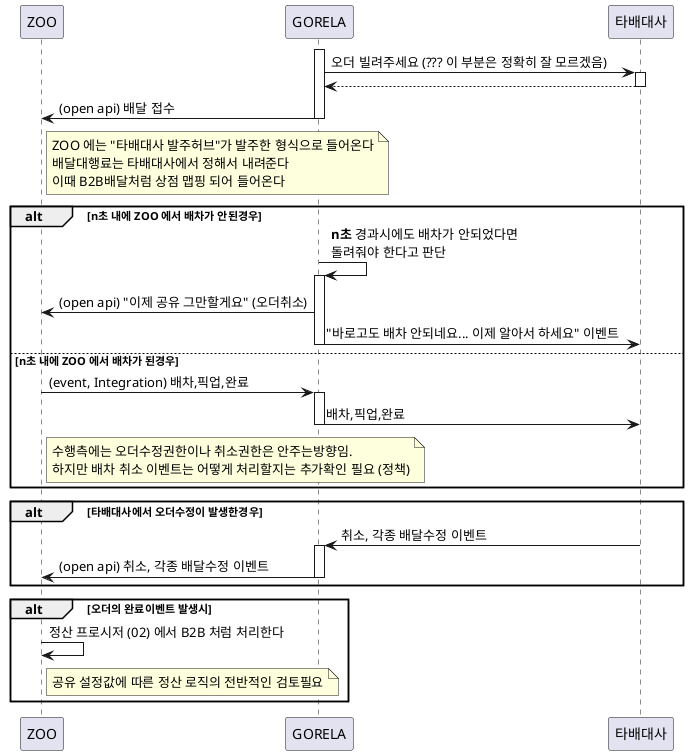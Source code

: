 @startuml
participant ZOO as ZOO
participant GORELA as GORELA
participant 타배대사 as 타배대사

activate GORELA 
GORELA -> 타배대사 ++ : 오더 빌려주세요 (??? 이 부분은 정확히 잘 모르겠음)
return
GORELA -> ZOO : (open api) 배달 접수
note right of ZOO
    ZOO 에는 "타배대사 발주허브"가 발주한 형식으로 들어온다
    배달대행료는 타배대사에서 정해서 내려준다
    이때 B2B배달처럼 상점 맵핑 되어 들어온다
end note
deactivate GORELA

alt **n초** 내에 ZOO 에서 배차가 안된경우
    GORELA -> GORELA ++ : **n초** 경과시에도 배차가 안되었다면\n돌려줘야 한다고 판단
    GORELA -> ZOO : (open api) "이제 공유 그만할게요" (오더취소)
    GORELA -> 타배대사 : "바로고도 배차 안되네요... 이제 알아서 하세요" 이벤트
    deactivate GORELA
else **n초** 내에 ZOO 에서 배차가 된경우
    ZOO -> GORELA ++  : (event, Integration) 배차,픽업,완료
    GORELA -> 타배대사 : 배차,픽업,완료
    note right of ZOO
      수행측에는 오더수정권한이나 취소권한은 안주는방향임.
      하지만 배차 취소 이벤트는 어떻게 처리할지는 추가확인 필요 (정책)
    end note
    deactivate GORELA
end

alt 타배대사에서 오더수정이 발생한경우
    타배대사 -> GORELA ++ : 취소, 각종 배달수정 이벤트
    GORELA -> ZOO : (open api) 취소, 각종 배달수정 이벤트
    deactivate
end

alt  오더의 완료이벤트 발생시
    ZOO -> ZOO : 정산 프로시저 (02) 에서 B2B 처럼 처리한다
    note right of ZOO
        공유 설정값에 따른 정산 로직의 전반적인 검토필요
    end note
end
@enduml